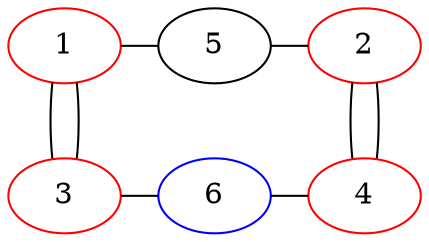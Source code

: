 graph {
  1 -- 3 -- 1;
  2 -- 4 -- 2;
  1 -- 5 -- 2;
  3 -- 6 -- 4;

  {
    rank="same";
    1;
    5;
    2;

  }


  {
    rank="same";
    3;
    6;
    4;

  }

  1 [color="red"];
  2 [color="red"];
  3 [color="red"];
  4 [color="red"];
  6 [color="blue"];

}

